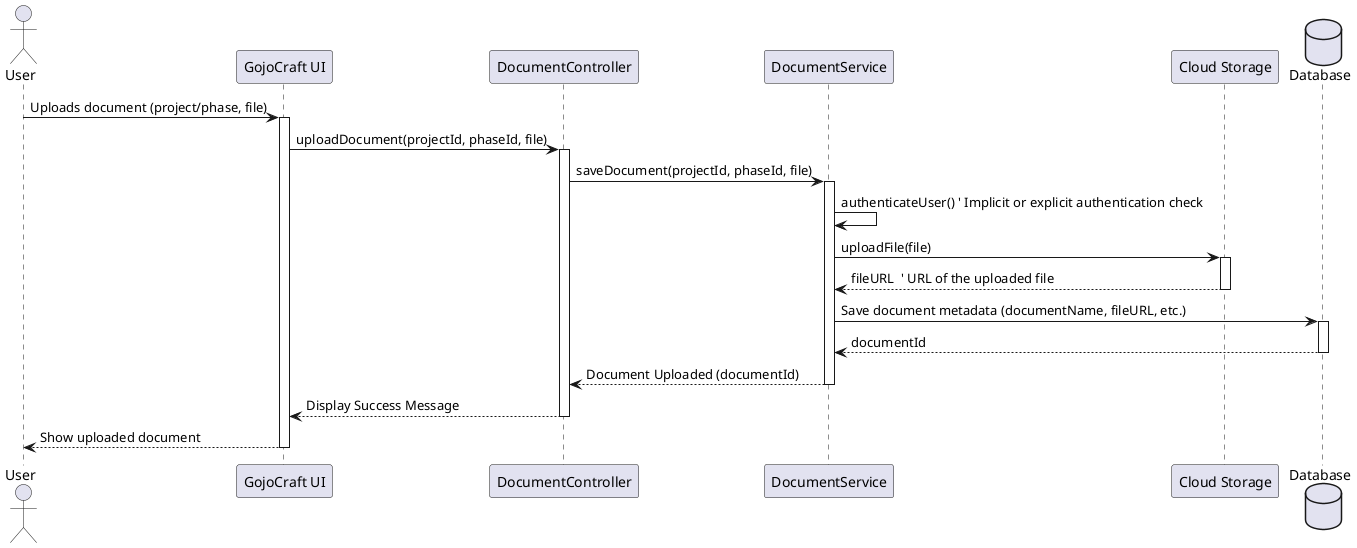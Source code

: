 @startuml
actor User as U
participant "GojoCraft UI" as UI
participant "DocumentController" as DC
participant "DocumentService" as DS
participant "Cloud Storage" as CS
database Database

U -> UI: Uploads document (project/phase, file)
activate UI
UI -> DC: uploadDocument(projectId, phaseId, file)
activate DC
DC -> DS: saveDocument(projectId, phaseId, file)
activate DS
DS -> DS: authenticateUser() ' Implicit or explicit authentication check
DS -> CS: uploadFile(file)
activate CS
CS --> DS: fileURL  ' URL of the uploaded file
deactivate CS
DS -> Database: Save document metadata (documentName, fileURL, etc.)
activate Database
Database --> DS: documentId
deactivate Database
DS --> DC: Document Uploaded (documentId)
deactivate DS
DC --> UI: Display Success Message
deactivate DC
UI --> U: Show uploaded document
deactivate UI
@enduml